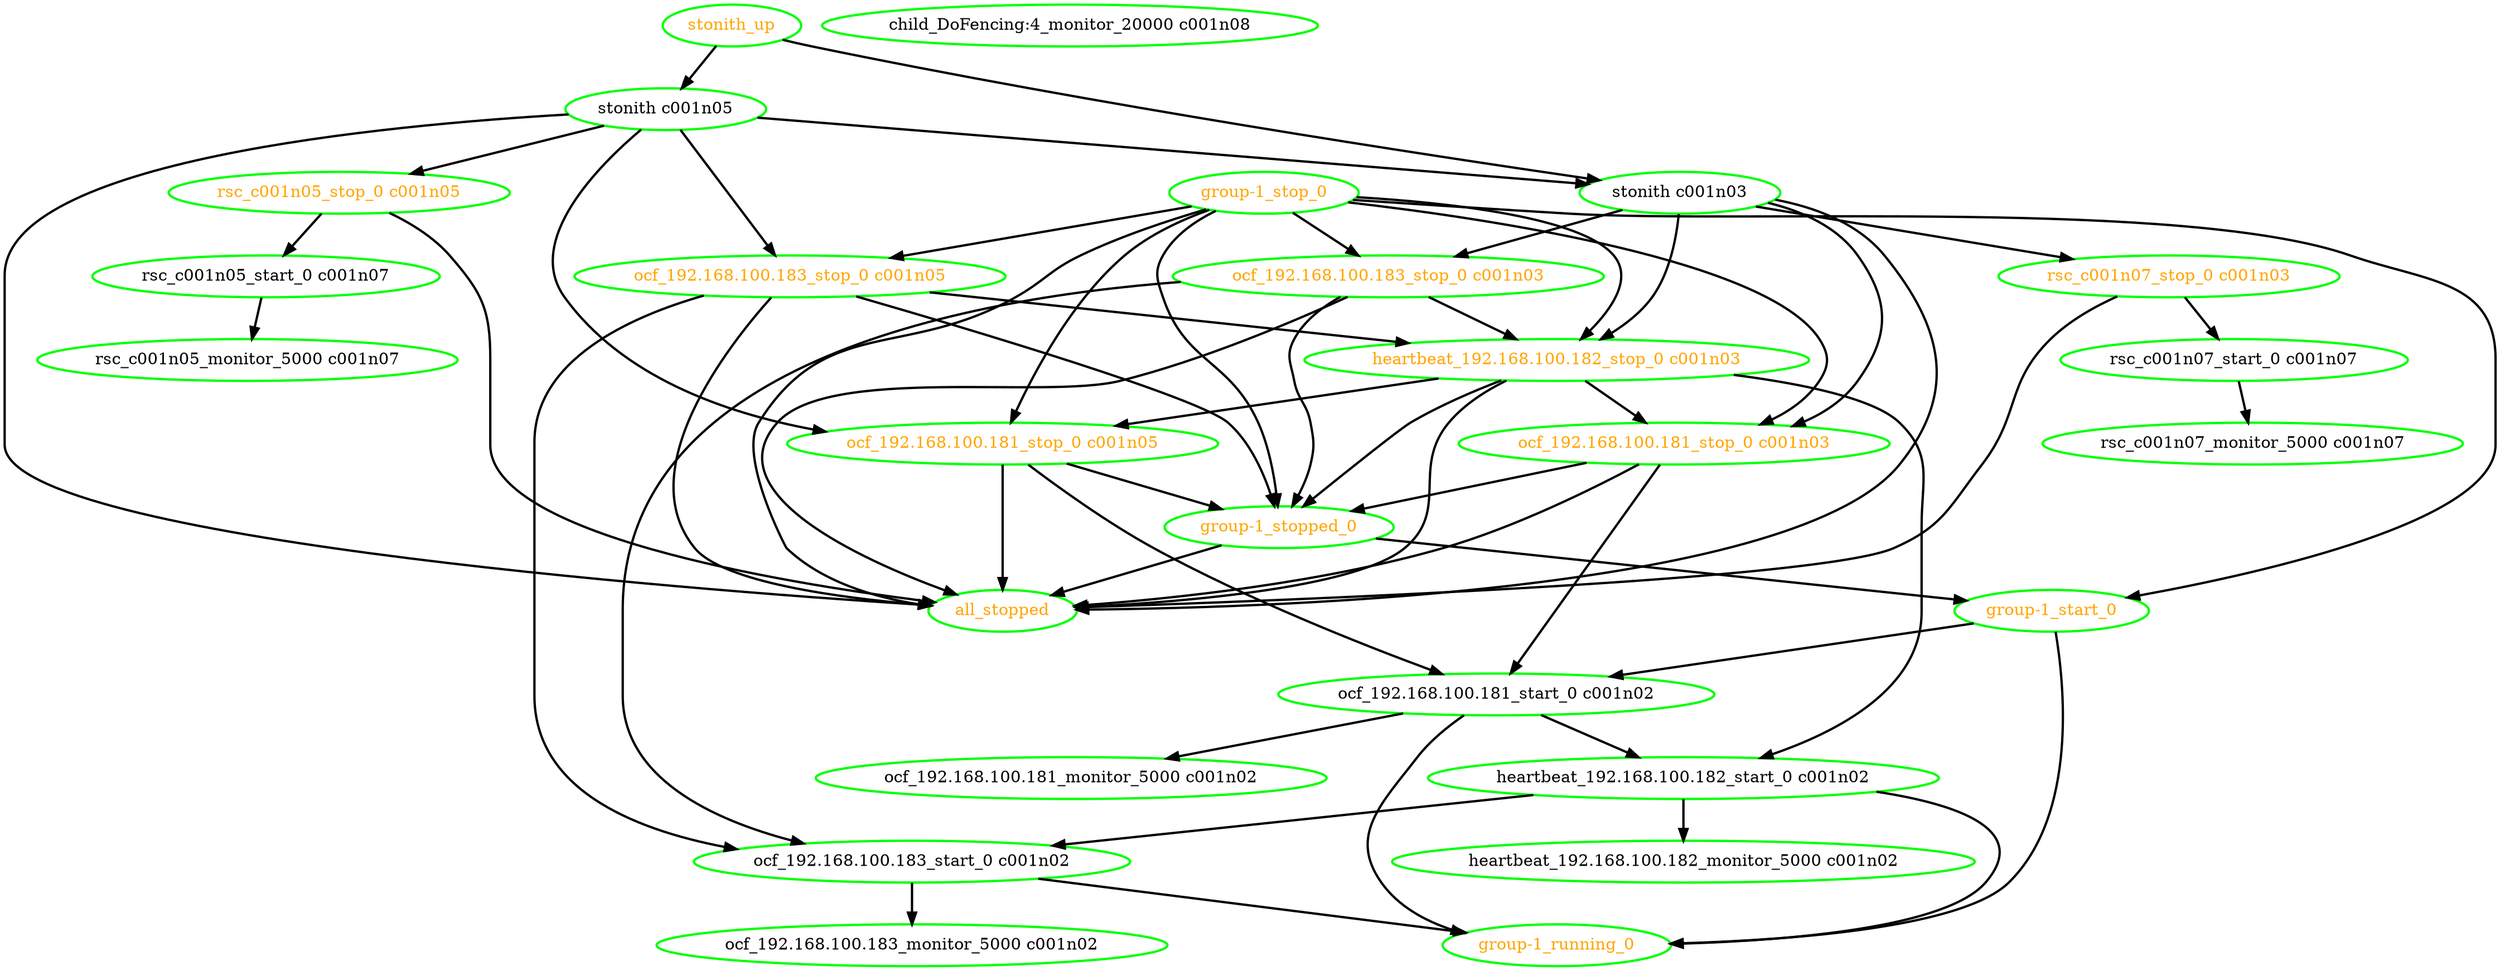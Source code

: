  digraph "g" {
"all_stopped" [ style=bold color="green" fontcolor="orange"  ]
"child_DoFencing:4_monitor_20000 c001n08" [ style=bold color="green" fontcolor="black" ]
"group-1_running_0" [ style=bold color="green" fontcolor="orange" ]
"group-1_start_0" -> "group-1_running_0" [ style = bold]
"group-1_start_0" -> "ocf_192.168.100.181_start_0 c001n02" [ style = bold]
"group-1_start_0" [ style=bold color="green" fontcolor="orange" ]
"group-1_stop_0" -> "all_stopped" [ style = bold]
"group-1_stop_0" -> "group-1_start_0" [ style = bold]
"group-1_stop_0" -> "group-1_stopped_0" [ style = bold]
"group-1_stop_0" -> "heartbeat_192.168.100.182_stop_0 c001n03" [ style = bold]
"group-1_stop_0" -> "ocf_192.168.100.181_stop_0 c001n03" [ style = bold]
"group-1_stop_0" -> "ocf_192.168.100.181_stop_0 c001n05" [ style = bold]
"group-1_stop_0" -> "ocf_192.168.100.183_stop_0 c001n03" [ style = bold]
"group-1_stop_0" -> "ocf_192.168.100.183_stop_0 c001n05" [ style = bold]
"group-1_stop_0" [ style=bold color="green" fontcolor="orange" ]
"group-1_stopped_0" -> "all_stopped" [ style = bold]
"group-1_stopped_0" -> "group-1_start_0" [ style = bold]
"group-1_stopped_0" [ style=bold color="green" fontcolor="orange" ]
"heartbeat_192.168.100.182_monitor_5000 c001n02" [ style=bold color="green" fontcolor="black" ]
"heartbeat_192.168.100.182_start_0 c001n02" -> "group-1_running_0" [ style = bold]
"heartbeat_192.168.100.182_start_0 c001n02" -> "heartbeat_192.168.100.182_monitor_5000 c001n02" [ style = bold]
"heartbeat_192.168.100.182_start_0 c001n02" -> "ocf_192.168.100.183_start_0 c001n02" [ style = bold]
"heartbeat_192.168.100.182_start_0 c001n02" [ style=bold color="green" fontcolor="black" ]
"heartbeat_192.168.100.182_stop_0 c001n03" -> "all_stopped" [ style = bold]
"heartbeat_192.168.100.182_stop_0 c001n03" -> "group-1_stopped_0" [ style = bold]
"heartbeat_192.168.100.182_stop_0 c001n03" -> "heartbeat_192.168.100.182_start_0 c001n02" [ style = bold]
"heartbeat_192.168.100.182_stop_0 c001n03" -> "ocf_192.168.100.181_stop_0 c001n03" [ style = bold]
"heartbeat_192.168.100.182_stop_0 c001n03" -> "ocf_192.168.100.181_stop_0 c001n05" [ style = bold]
"heartbeat_192.168.100.182_stop_0 c001n03" [ style=bold color="green" fontcolor="orange"  ]
"ocf_192.168.100.181_monitor_5000 c001n02" [ style=bold color="green" fontcolor="black" ]
"ocf_192.168.100.181_start_0 c001n02" -> "group-1_running_0" [ style = bold]
"ocf_192.168.100.181_start_0 c001n02" -> "heartbeat_192.168.100.182_start_0 c001n02" [ style = bold]
"ocf_192.168.100.181_start_0 c001n02" -> "ocf_192.168.100.181_monitor_5000 c001n02" [ style = bold]
"ocf_192.168.100.181_start_0 c001n02" [ style=bold color="green" fontcolor="black" ]
"ocf_192.168.100.181_stop_0 c001n03" -> "all_stopped" [ style = bold]
"ocf_192.168.100.181_stop_0 c001n03" -> "group-1_stopped_0" [ style = bold]
"ocf_192.168.100.181_stop_0 c001n03" -> "ocf_192.168.100.181_start_0 c001n02" [ style = bold]
"ocf_192.168.100.181_stop_0 c001n03" [ style=bold color="green" fontcolor="orange"  ]
"ocf_192.168.100.181_stop_0 c001n05" -> "all_stopped" [ style = bold]
"ocf_192.168.100.181_stop_0 c001n05" -> "group-1_stopped_0" [ style = bold]
"ocf_192.168.100.181_stop_0 c001n05" -> "ocf_192.168.100.181_start_0 c001n02" [ style = bold]
"ocf_192.168.100.181_stop_0 c001n05" [ style=bold color="green" fontcolor="orange"  ]
"ocf_192.168.100.183_monitor_5000 c001n02" [ style=bold color="green" fontcolor="black" ]
"ocf_192.168.100.183_start_0 c001n02" -> "group-1_running_0" [ style = bold]
"ocf_192.168.100.183_start_0 c001n02" -> "ocf_192.168.100.183_monitor_5000 c001n02" [ style = bold]
"ocf_192.168.100.183_start_0 c001n02" [ style=bold color="green" fontcolor="black" ]
"ocf_192.168.100.183_stop_0 c001n03" -> "all_stopped" [ style = bold]
"ocf_192.168.100.183_stop_0 c001n03" -> "group-1_stopped_0" [ style = bold]
"ocf_192.168.100.183_stop_0 c001n03" -> "heartbeat_192.168.100.182_stop_0 c001n03" [ style = bold]
"ocf_192.168.100.183_stop_0 c001n03" -> "ocf_192.168.100.183_start_0 c001n02" [ style = bold]
"ocf_192.168.100.183_stop_0 c001n03" [ style=bold color="green" fontcolor="orange" ]
"ocf_192.168.100.183_stop_0 c001n05" -> "all_stopped" [ style = bold]
"ocf_192.168.100.183_stop_0 c001n05" -> "group-1_stopped_0" [ style = bold]
"ocf_192.168.100.183_stop_0 c001n05" -> "heartbeat_192.168.100.182_stop_0 c001n03" [ style = bold]
"ocf_192.168.100.183_stop_0 c001n05" -> "ocf_192.168.100.183_start_0 c001n02" [ style = bold]
"ocf_192.168.100.183_stop_0 c001n05" [ style=bold color="green" fontcolor="orange" ]
"rsc_c001n05_monitor_5000 c001n07" [ style=bold color="green" fontcolor="black" ]
"rsc_c001n05_start_0 c001n07" -> "rsc_c001n05_monitor_5000 c001n07" [ style = bold]
"rsc_c001n05_start_0 c001n07" [ style=bold color="green" fontcolor="black" ]
"rsc_c001n05_stop_0 c001n05" -> "all_stopped" [ style = bold]
"rsc_c001n05_stop_0 c001n05" -> "rsc_c001n05_start_0 c001n07" [ style = bold]
"rsc_c001n05_stop_0 c001n05" [ style=bold color="green" fontcolor="orange" ]
"rsc_c001n07_monitor_5000 c001n07" [ style=bold color="green" fontcolor="black" ]
"rsc_c001n07_start_0 c001n07" -> "rsc_c001n07_monitor_5000 c001n07" [ style = bold]
"rsc_c001n07_start_0 c001n07" [ style=bold color="green" fontcolor="black" ]
"rsc_c001n07_stop_0 c001n03" -> "all_stopped" [ style = bold]
"rsc_c001n07_stop_0 c001n03" -> "rsc_c001n07_start_0 c001n07" [ style = bold]
"rsc_c001n07_stop_0 c001n03" [ style=bold color="green" fontcolor="orange" ]
"stonith c001n03" -> "all_stopped" [ style = bold]
"stonith c001n03" -> "heartbeat_192.168.100.182_stop_0 c001n03" [ style = bold]
"stonith c001n03" -> "ocf_192.168.100.181_stop_0 c001n03" [ style = bold]
"stonith c001n03" -> "ocf_192.168.100.183_stop_0 c001n03" [ style = bold]
"stonith c001n03" -> "rsc_c001n07_stop_0 c001n03" [ style = bold]
"stonith c001n03" [ style=bold color="green" fontcolor="black" ]
"stonith c001n05" -> "all_stopped" [ style = bold]
"stonith c001n05" -> "ocf_192.168.100.181_stop_0 c001n05" [ style = bold]
"stonith c001n05" -> "ocf_192.168.100.183_stop_0 c001n05" [ style = bold]
"stonith c001n05" -> "rsc_c001n05_stop_0 c001n05" [ style = bold]
"stonith c001n05" -> "stonith c001n03" [ style = bold]
"stonith c001n05" [ style=bold color="green" fontcolor="black" ]
"stonith_up" -> "stonith c001n03" [ style = bold]
"stonith_up" -> "stonith c001n05" [ style = bold]
"stonith_up" [ style=bold color="green" fontcolor="orange"  ]
}
